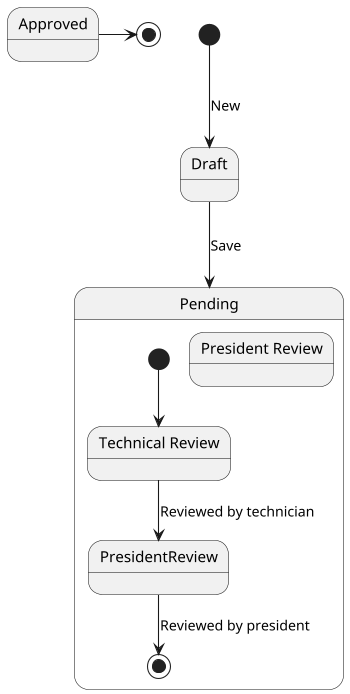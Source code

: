@startuml
scale 350 width
[*] --> Draft : New

Draft --> Pending : Save

state Pending {

  state "Technical Review" as TechnicalReview
  state "President Review" as PresidentoReview

  [*] --> TechnicalReview
  TechnicalReview --> PresidentReview : Reviewed by technician
  PresidentReview --> [*] : Reviewed by president
}

Approved -> [*]

@enduml